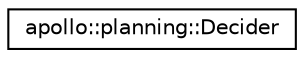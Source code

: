 digraph "Graphical Class Hierarchy"
{
  edge [fontname="Helvetica",fontsize="10",labelfontname="Helvetica",labelfontsize="10"];
  node [fontname="Helvetica",fontsize="10",shape=record];
  rankdir="LR";
  Node1 [label="apollo::planning::Decider",height=0.2,width=0.4,color="black", fillcolor="white", style="filled",URL="$classapollo_1_1planning_1_1Decider.html"];
}
